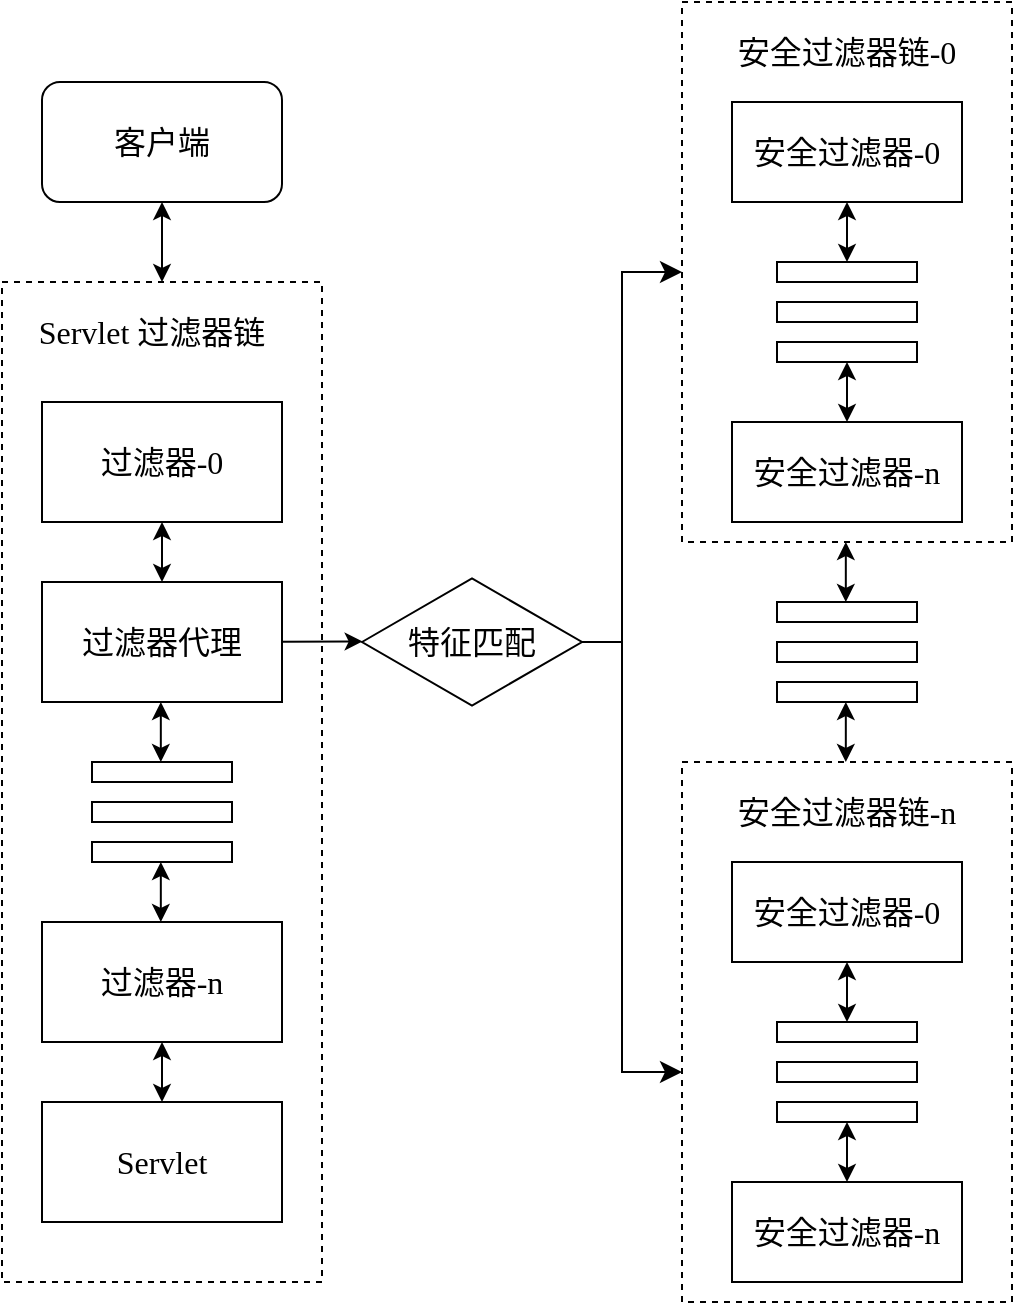 <mxfile scale="3" border="0">
    <diagram id="uONVzx9C9LwhQ_v-g8Tb" name="Page-1">
        <mxGraphModel dx="634" dy="1735" grid="1" gridSize="10" guides="1" tooltips="1" connect="1" arrows="1" fold="1" page="1" pageScale="1" pageWidth="827" pageHeight="1169" math="0" shadow="0">
            <root>
                <mxCell id="0"/>
                <mxCell id="1" parent="0"/>
                <mxCell id="24" value="" style="rounded=0;whiteSpace=wrap;html=1;dashed=1;fontFamily=Songti SC;fontSize=16;" parent="1" vertex="1">
                    <mxGeometry x="60" y="120" width="160" height="500" as="geometry"/>
                </mxCell>
                <mxCell id="20" style="edgeStyle=none;html=1;startArrow=classic;startFill=1;fontFamily=Songti SC;fontSize=16;" parent="1" source="2" edge="1">
                    <mxGeometry relative="1" as="geometry">
                        <mxPoint x="140" y="120" as="targetPoint"/>
                    </mxGeometry>
                </mxCell>
                <mxCell id="2" value="客户端" style="rounded=1;whiteSpace=wrap;html=1;fontFamily=Songti SC;fontSize=16;" parent="1" vertex="1">
                    <mxGeometry x="80" y="20" width="120" height="60" as="geometry"/>
                </mxCell>
                <mxCell id="21" style="edgeStyle=none;html=1;entryX=0.5;entryY=0;entryDx=0;entryDy=0;startArrow=classic;startFill=1;fontFamily=Songti SC;fontSize=16;" parent="1" source="3" target="4" edge="1">
                    <mxGeometry relative="1" as="geometry"/>
                </mxCell>
                <mxCell id="3" value="过滤器-0" style="rounded=0;whiteSpace=wrap;html=1;fontFamily=Songti SC;fontSize=16;" parent="1" vertex="1">
                    <mxGeometry x="80" y="180" width="120" height="60" as="geometry"/>
                </mxCell>
                <mxCell id="4" value="过滤器代理" style="rounded=0;whiteSpace=wrap;html=1;fontFamily=Songti SC;fontSize=16;" parent="1" vertex="1">
                    <mxGeometry x="80" y="270" width="120" height="60" as="geometry"/>
                </mxCell>
                <mxCell id="23" style="edgeStyle=none;html=1;exitX=0.5;exitY=1;exitDx=0;exitDy=0;entryX=0.5;entryY=0;entryDx=0;entryDy=0;startArrow=classic;startFill=1;fontFamily=Songti SC;fontSize=16;" parent="1" source="5" target="6" edge="1">
                    <mxGeometry relative="1" as="geometry"/>
                </mxCell>
                <mxCell id="5" value="过滤器-n" style="rounded=0;whiteSpace=wrap;html=1;fontFamily=Songti SC;fontSize=16;" parent="1" vertex="1">
                    <mxGeometry x="80" y="440" width="120" height="60" as="geometry"/>
                </mxCell>
                <mxCell id="6" value="Servlet" style="rounded=0;whiteSpace=wrap;html=1;fontFamily=Songti SC;fontSize=16;" parent="1" vertex="1">
                    <mxGeometry x="80" y="530" width="120" height="60" as="geometry"/>
                </mxCell>
                <mxCell id="34" value="Servlet&amp;nbsp;&lt;span style=&quot;background-color: transparent;&quot;&gt;过滤器链&lt;/span&gt;" style="text;html=1;align=center;verticalAlign=middle;whiteSpace=wrap;rounded=0;fontFamily=Songti SC;fontSize=16;" parent="1" vertex="1">
                    <mxGeometry x="60" y="145" width="150" as="geometry"/>
                </mxCell>
                <mxCell id="35" value="特征匹配" style="html=1;whiteSpace=wrap;aspect=fixed;shape=isoRectangle;fontFamily=Songti SC;fontSize=16;" parent="1" vertex="1">
                    <mxGeometry x="240" y="267" width="110" height="66" as="geometry"/>
                </mxCell>
                <mxCell id="37" style="edgeStyle=none;html=1;entryX=0.003;entryY=0.496;entryDx=0;entryDy=0;entryPerimeter=0;fontFamily=Songti SC;fontSize=16;" parent="1" source="4" target="35" edge="1">
                    <mxGeometry relative="1" as="geometry"/>
                </mxCell>
                <mxCell id="47" value="" style="rounded=0;whiteSpace=wrap;html=1;fontFamily=Songti SC;fontSize=16;" parent="1" vertex="1">
                    <mxGeometry x="447.5" y="320" width="70" height="10" as="geometry"/>
                </mxCell>
                <mxCell id="48" value="" style="rounded=0;whiteSpace=wrap;html=1;fontFamily=Songti SC;fontSize=16;" parent="1" vertex="1">
                    <mxGeometry x="447.5" y="300" width="70" height="10" as="geometry"/>
                </mxCell>
                <mxCell id="49" value="" style="rounded=0;whiteSpace=wrap;html=1;fontFamily=Songti SC;fontSize=16;" parent="1" vertex="1">
                    <mxGeometry x="447.5" y="280" width="70" height="10" as="geometry"/>
                </mxCell>
                <mxCell id="50" style="edgeStyle=none;html=1;exitX=0.5;exitY=0;exitDx=0;exitDy=0;entryX=0.5;entryY=1;entryDx=0;entryDy=0;startArrow=classic;startFill=1;fontFamily=Songti SC;fontSize=16;" parent="1" edge="1">
                    <mxGeometry relative="1" as="geometry">
                        <mxPoint x="481.91" y="280" as="sourcePoint"/>
                        <mxPoint x="481.91" y="250" as="targetPoint"/>
                    </mxGeometry>
                </mxCell>
                <mxCell id="51" style="edgeStyle=none;html=1;exitX=0.5;exitY=0;exitDx=0;exitDy=0;entryX=0.5;entryY=1;entryDx=0;entryDy=0;startArrow=classic;startFill=1;fontFamily=Songti SC;fontSize=16;" parent="1" edge="1">
                    <mxGeometry relative="1" as="geometry">
                        <mxPoint x="481.91" y="360" as="sourcePoint"/>
                        <mxPoint x="481.91" y="330" as="targetPoint"/>
                    </mxGeometry>
                </mxCell>
                <mxCell id="52" value="" style="edgeStyle=elbowEdgeStyle;elbow=horizontal;endArrow=classic;html=1;curved=0;rounded=0;endSize=8;startSize=8;entryX=0;entryY=0.5;entryDx=0;entryDy=0;fontFamily=Songti SC;fontSize=16;" parent="1" target="78" edge="1">
                    <mxGeometry width="50" height="50" relative="1" as="geometry">
                        <mxPoint x="350" y="300" as="sourcePoint"/>
                        <mxPoint x="396.205" y="116.0" as="targetPoint"/>
                        <Array as="points">
                            <mxPoint x="370" y="230"/>
                        </Array>
                    </mxGeometry>
                </mxCell>
                <mxCell id="53" value="" style="edgeStyle=elbowEdgeStyle;elbow=horizontal;endArrow=classic;html=1;curved=0;rounded=0;endSize=8;startSize=8;entryX=0;entryY=0.5;entryDx=0;entryDy=0;fontFamily=Songti SC;fontSize=16;" parent="1" edge="1">
                    <mxGeometry width="50" height="50" relative="1" as="geometry">
                        <mxPoint x="350" y="300" as="sourcePoint"/>
                        <mxPoint x="400" y="515.0" as="targetPoint"/>
                        <Array as="points">
                            <mxPoint x="370" y="420"/>
                        </Array>
                    </mxGeometry>
                </mxCell>
                <mxCell id="58" value="" style="rounded=0;whiteSpace=wrap;html=1;dashed=1;fontFamily=Songti SC;fontSize=16;" parent="1" vertex="1">
                    <mxGeometry x="400" y="360" width="165" height="270" as="geometry"/>
                </mxCell>
                <mxCell id="59" value="安全过滤器-0" style="rounded=0;whiteSpace=wrap;html=1;fontFamily=Songti SC;fontSize=16;" parent="1" vertex="1">
                    <mxGeometry x="425" y="410" width="115" height="50" as="geometry"/>
                </mxCell>
                <mxCell id="60" style="edgeStyle=none;html=1;exitX=0.5;exitY=0;exitDx=0;exitDy=0;entryX=0.5;entryY=1;entryDx=0;entryDy=0;startArrow=classic;startFill=1;fontFamily=Songti SC;fontSize=16;" parent="1" source="61" target="65" edge="1">
                    <mxGeometry relative="1" as="geometry"/>
                </mxCell>
                <mxCell id="61" value="安全过滤器-n" style="rounded=0;whiteSpace=wrap;html=1;fontFamily=Songti SC;fontSize=16;" parent="1" vertex="1">
                    <mxGeometry x="425" y="570" width="115" height="50" as="geometry"/>
                </mxCell>
                <mxCell id="62" style="edgeStyle=none;html=1;exitX=0.5;exitY=0;exitDx=0;exitDy=0;entryX=0.5;entryY=1;entryDx=0;entryDy=0;startArrow=classic;startFill=1;fontFamily=Songti SC;fontSize=16;" parent="1" source="63" target="59" edge="1">
                    <mxGeometry relative="1" as="geometry"/>
                </mxCell>
                <mxCell id="63" value="" style="rounded=0;whiteSpace=wrap;html=1;fontFamily=Songti SC;fontSize=16;" parent="1" vertex="1">
                    <mxGeometry x="447.5" y="490" width="70" height="10" as="geometry"/>
                </mxCell>
                <mxCell id="64" value="" style="rounded=0;whiteSpace=wrap;html=1;fontFamily=Songti SC;fontSize=16;" parent="1" vertex="1">
                    <mxGeometry x="447.5" y="510" width="70" height="10" as="geometry"/>
                </mxCell>
                <mxCell id="65" value="" style="rounded=0;whiteSpace=wrap;html=1;fontFamily=Songti SC;fontSize=16;" parent="1" vertex="1">
                    <mxGeometry x="447.5" y="530" width="70" height="10" as="geometry"/>
                </mxCell>
                <mxCell id="68" value="" style="rounded=0;whiteSpace=wrap;html=1;fontFamily=Songti SC;fontSize=16;" parent="1" vertex="1">
                    <mxGeometry x="105" y="360" width="70" height="10" as="geometry"/>
                </mxCell>
                <mxCell id="69" value="" style="rounded=0;whiteSpace=wrap;html=1;fontFamily=Songti SC;fontSize=16;" parent="1" vertex="1">
                    <mxGeometry x="105" y="380" width="70" height="10" as="geometry"/>
                </mxCell>
                <mxCell id="70" value="" style="rounded=0;whiteSpace=wrap;html=1;fontFamily=Songti SC;fontSize=16;" parent="1" vertex="1">
                    <mxGeometry x="105" y="400" width="70" height="10" as="geometry"/>
                </mxCell>
                <mxCell id="72" style="edgeStyle=none;html=1;entryX=0.5;entryY=0;entryDx=0;entryDy=0;startArrow=classic;startFill=1;fontFamily=Songti SC;fontSize=16;" parent="1" edge="1">
                    <mxGeometry relative="1" as="geometry">
                        <mxPoint x="139.41" y="330" as="sourcePoint"/>
                        <mxPoint x="139.41" y="360" as="targetPoint"/>
                    </mxGeometry>
                </mxCell>
                <mxCell id="73" style="edgeStyle=none;html=1;entryX=0.5;entryY=0;entryDx=0;entryDy=0;startArrow=classic;startFill=1;fontFamily=Songti SC;fontSize=16;" parent="1" edge="1">
                    <mxGeometry relative="1" as="geometry">
                        <mxPoint x="139.41" y="410" as="sourcePoint"/>
                        <mxPoint x="139.41" y="440" as="targetPoint"/>
                    </mxGeometry>
                </mxCell>
                <mxCell id="75" value="安全过滤器链-n" style="text;html=1;align=center;verticalAlign=middle;whiteSpace=wrap;rounded=0;fontFamily=Songti SC;fontSize=16;" parent="1" vertex="1">
                    <mxGeometry x="425" y="370" width="115" height="30" as="geometry"/>
                </mxCell>
                <mxCell id="78" value="" style="rounded=0;whiteSpace=wrap;html=1;dashed=1;fontFamily=Songti SC;fontSize=16;" parent="1" vertex="1">
                    <mxGeometry x="400" y="-20" width="165" height="270" as="geometry"/>
                </mxCell>
                <mxCell id="79" value="安全过滤器-0" style="rounded=0;whiteSpace=wrap;html=1;fontFamily=Songti SC;fontSize=16;" parent="1" vertex="1">
                    <mxGeometry x="425" y="30" width="115" height="50" as="geometry"/>
                </mxCell>
                <mxCell id="80" style="edgeStyle=none;html=1;exitX=0.5;exitY=0;exitDx=0;exitDy=0;entryX=0.5;entryY=1;entryDx=0;entryDy=0;startArrow=classic;startFill=1;fontFamily=Songti SC;fontSize=16;" parent="1" source="81" target="85" edge="1">
                    <mxGeometry relative="1" as="geometry"/>
                </mxCell>
                <mxCell id="81" value="安全过滤器-n" style="rounded=0;whiteSpace=wrap;html=1;fontFamily=Songti SC;fontSize=16;" parent="1" vertex="1">
                    <mxGeometry x="425" y="190" width="115" height="50" as="geometry"/>
                </mxCell>
                <mxCell id="82" style="edgeStyle=none;html=1;exitX=0.5;exitY=0;exitDx=0;exitDy=0;entryX=0.5;entryY=1;entryDx=0;entryDy=0;startArrow=classic;startFill=1;fontFamily=Songti SC;fontSize=16;" parent="1" source="83" target="79" edge="1">
                    <mxGeometry relative="1" as="geometry"/>
                </mxCell>
                <mxCell id="83" value="" style="rounded=0;whiteSpace=wrap;html=1;fontFamily=Songti SC;fontSize=16;" parent="1" vertex="1">
                    <mxGeometry x="447.5" y="110" width="70" height="10" as="geometry"/>
                </mxCell>
                <mxCell id="84" value="" style="rounded=0;whiteSpace=wrap;html=1;fontFamily=Songti SC;fontSize=16;" parent="1" vertex="1">
                    <mxGeometry x="447.5" y="130" width="70" height="10" as="geometry"/>
                </mxCell>
                <mxCell id="85" value="" style="rounded=0;whiteSpace=wrap;html=1;fontFamily=Songti SC;fontSize=16;" parent="1" vertex="1">
                    <mxGeometry x="447.5" y="150" width="70" height="10" as="geometry"/>
                </mxCell>
                <mxCell id="86" value="安全过滤器链-0" style="text;html=1;align=center;verticalAlign=middle;whiteSpace=wrap;rounded=0;fontFamily=Songti SC;fontSize=16;" parent="1" vertex="1">
                    <mxGeometry x="425" y="-10" width="115" height="30" as="geometry"/>
                </mxCell>
            </root>
        </mxGraphModel>
    </diagram>
</mxfile>